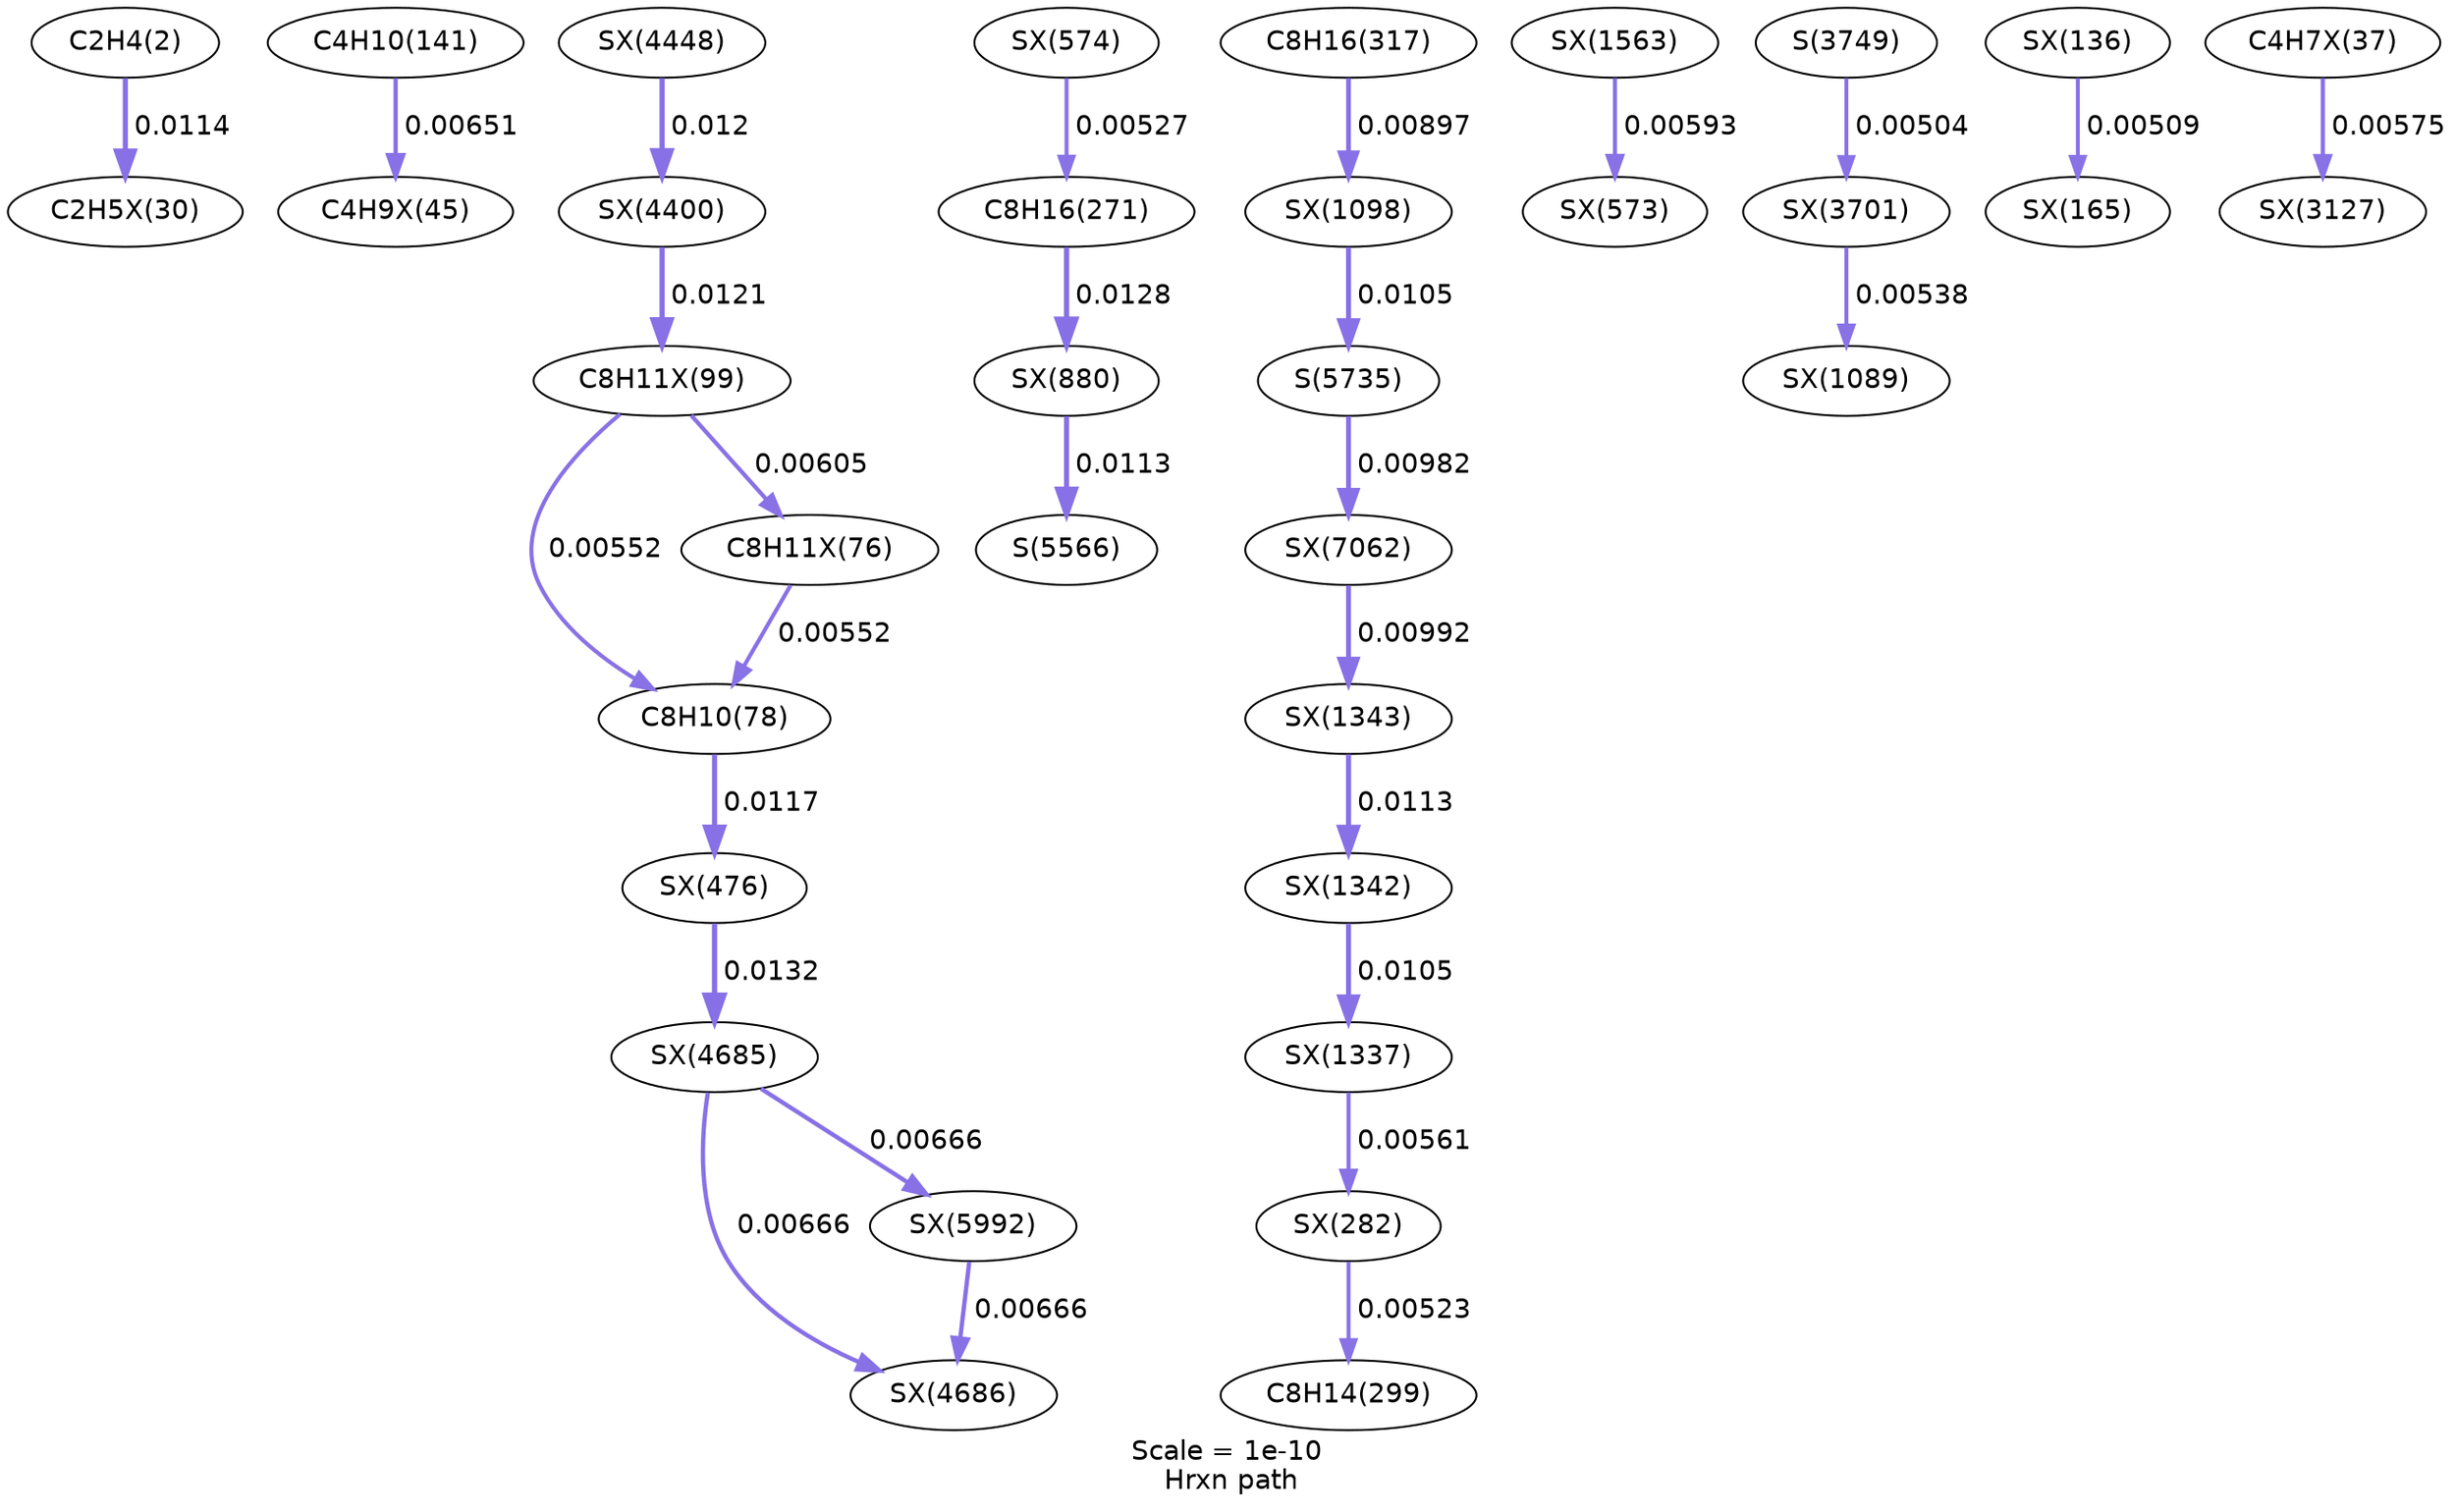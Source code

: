 digraph reaction_paths {
center=1;
s5 -> s75[fontname="Helvetica", style="setlinewidth(2.62)", arrowsize=1.31, color="0.7, 0.511, 0.9"
, label=" 0.0114"];
s15 -> s84[fontname="Helvetica", style="setlinewidth(2.2)", arrowsize=1.1, color="0.7, 0.507, 0.9"
, label=" 0.00651"];
s98 -> s11[fontname="Helvetica", style="setlinewidth(2.07)", arrowsize=1.04, color="0.7, 0.506, 0.9"
, label=" 0.00552"];
s92 -> s11[fontname="Helvetica", style="setlinewidth(2.07)", arrowsize=1.04, color="0.7, 0.506, 0.9"
, label=" 0.00552"];
s11 -> s132[fontname="Helvetica", style="setlinewidth(2.64)", arrowsize=1.32, color="0.7, 0.512, 0.9"
, label=" 0.0117"];
s139 -> s29[fontname="Helvetica", style="setlinewidth(2.04)", arrowsize=1.02, color="0.7, 0.505, 0.9"
, label=" 0.00527"];
s29 -> s148[fontname="Helvetica", style="setlinewidth(2.71)", arrowsize=1.36, color="0.7, 0.513, 0.9"
, label=" 0.0128"];
s39 -> s158[fontname="Helvetica", style="setlinewidth(2.44)", arrowsize=1.22, color="0.7, 0.509, 0.9"
, label=" 0.00897"];
s171 -> s138[fontname="Helvetica", style="setlinewidth(2.13)", arrowsize=1.06, color="0.7, 0.506, 0.9"
, label=" 0.00593"];
s178 -> s156[fontname="Helvetica", style="setlinewidth(2.06)", arrowsize=1.03, color="0.7, 0.505, 0.9"
, label=" 0.00538"];
s54 -> s178[fontname="Helvetica", style="setlinewidth(2.01)", arrowsize=1, color="0.7, 0.505, 0.9"
, label=" 0.00504"];
s103 -> s112[fontname="Helvetica", style="setlinewidth(2.01)", arrowsize=1.01, color="0.7, 0.505, 0.9"
, label=" 0.00509"];
s98 -> s92[fontname="Helvetica", style="setlinewidth(2.14)", arrowsize=1.07, color="0.7, 0.506, 0.9"
, label=" 0.00605"];
s179 -> s98[fontname="Helvetica", style="setlinewidth(2.66)", arrowsize=1.33, color="0.7, 0.512, 0.9"
, label=" 0.0121"];
s181 -> s179[fontname="Helvetica", style="setlinewidth(2.66)", arrowsize=1.33, color="0.7, 0.512, 0.9"
, label=" 0.012"];
s82 -> s174[fontname="Helvetica", style="setlinewidth(2.11)", arrowsize=1.05, color="0.7, 0.506, 0.9"
, label=" 0.00575"];
s148 -> s60[fontname="Helvetica", style="setlinewidth(2.62)", arrowsize=1.31, color="0.7, 0.511, 0.9"
, label=" 0.0113"];
s132 -> s187[fontname="Helvetica", style="setlinewidth(2.73)", arrowsize=1.37, color="0.7, 0.513, 0.9"
, label=" 0.0132"];
s187 -> s188[fontname="Helvetica", style="setlinewidth(2.22)", arrowsize=1.11, color="0.7, 0.507, 0.9"
, label=" 0.00666"];
s187 -> s193[fontname="Helvetica", style="setlinewidth(2.22)", arrowsize=1.11, color="0.7, 0.507, 0.9"
, label=" 0.00666"];
s193 -> s188[fontname="Helvetica", style="setlinewidth(2.22)", arrowsize=1.11, color="0.7, 0.507, 0.9"
, label=" 0.00666"];
s158 -> s61[fontname="Helvetica", style="setlinewidth(2.56)", arrowsize=1.28, color="0.7, 0.511, 0.9"
, label=" 0.0105"];
s61 -> s195[fontname="Helvetica", style="setlinewidth(2.51)", arrowsize=1.25, color="0.7, 0.51, 0.9"
, label=" 0.00982"];
s165 -> s164[fontname="Helvetica", style="setlinewidth(2.62)", arrowsize=1.31, color="0.7, 0.511, 0.9"
, label=" 0.0113"];
s195 -> s165[fontname="Helvetica", style="setlinewidth(2.52)", arrowsize=1.26, color="0.7, 0.51, 0.9"
, label=" 0.00992"];
s164 -> s161[fontname="Helvetica", style="setlinewidth(2.56)", arrowsize=1.28, color="0.7, 0.511, 0.9"
, label=" 0.0105"];
s161 -> s122[fontname="Helvetica", style="setlinewidth(2.09)", arrowsize=1.04, color="0.7, 0.506, 0.9"
, label=" 0.00561"];
s122 -> s35[fontname="Helvetica", style="setlinewidth(2.03)", arrowsize=1.02, color="0.7, 0.505, 0.9"
, label=" 0.00523"];
s5 [ fontname="Helvetica", label="C2H4(2)"];
s11 [ fontname="Helvetica", label="C8H10(78)"];
s15 [ fontname="Helvetica", label="C4H10(141)"];
s29 [ fontname="Helvetica", label="C8H16(271)"];
s35 [ fontname="Helvetica", label="C8H14(299)"];
s39 [ fontname="Helvetica", label="C8H16(317)"];
s54 [ fontname="Helvetica", label="S(3749)"];
s60 [ fontname="Helvetica", label="S(5566)"];
s61 [ fontname="Helvetica", label="S(5735)"];
s75 [ fontname="Helvetica", label="C2H5X(30)"];
s82 [ fontname="Helvetica", label="C4H7X(37)"];
s84 [ fontname="Helvetica", label="C4H9X(45)"];
s92 [ fontname="Helvetica", label="C8H11X(76)"];
s98 [ fontname="Helvetica", label="C8H11X(99)"];
s103 [ fontname="Helvetica", label="SX(136)"];
s112 [ fontname="Helvetica", label="SX(165)"];
s122 [ fontname="Helvetica", label="SX(282)"];
s132 [ fontname="Helvetica", label="SX(476)"];
s138 [ fontname="Helvetica", label="SX(573)"];
s139 [ fontname="Helvetica", label="SX(574)"];
s148 [ fontname="Helvetica", label="SX(880)"];
s156 [ fontname="Helvetica", label="SX(1089)"];
s158 [ fontname="Helvetica", label="SX(1098)"];
s161 [ fontname="Helvetica", label="SX(1337)"];
s164 [ fontname="Helvetica", label="SX(1342)"];
s165 [ fontname="Helvetica", label="SX(1343)"];
s171 [ fontname="Helvetica", label="SX(1563)"];
s174 [ fontname="Helvetica", label="SX(3127)"];
s178 [ fontname="Helvetica", label="SX(3701)"];
s179 [ fontname="Helvetica", label="SX(4400)"];
s181 [ fontname="Helvetica", label="SX(4448)"];
s187 [ fontname="Helvetica", label="SX(4685)"];
s188 [ fontname="Helvetica", label="SX(4686)"];
s193 [ fontname="Helvetica", label="SX(5992)"];
s195 [ fontname="Helvetica", label="SX(7062)"];
 label = "Scale = 1e-10\l Hrxn path";
 fontname = "Helvetica";
}
